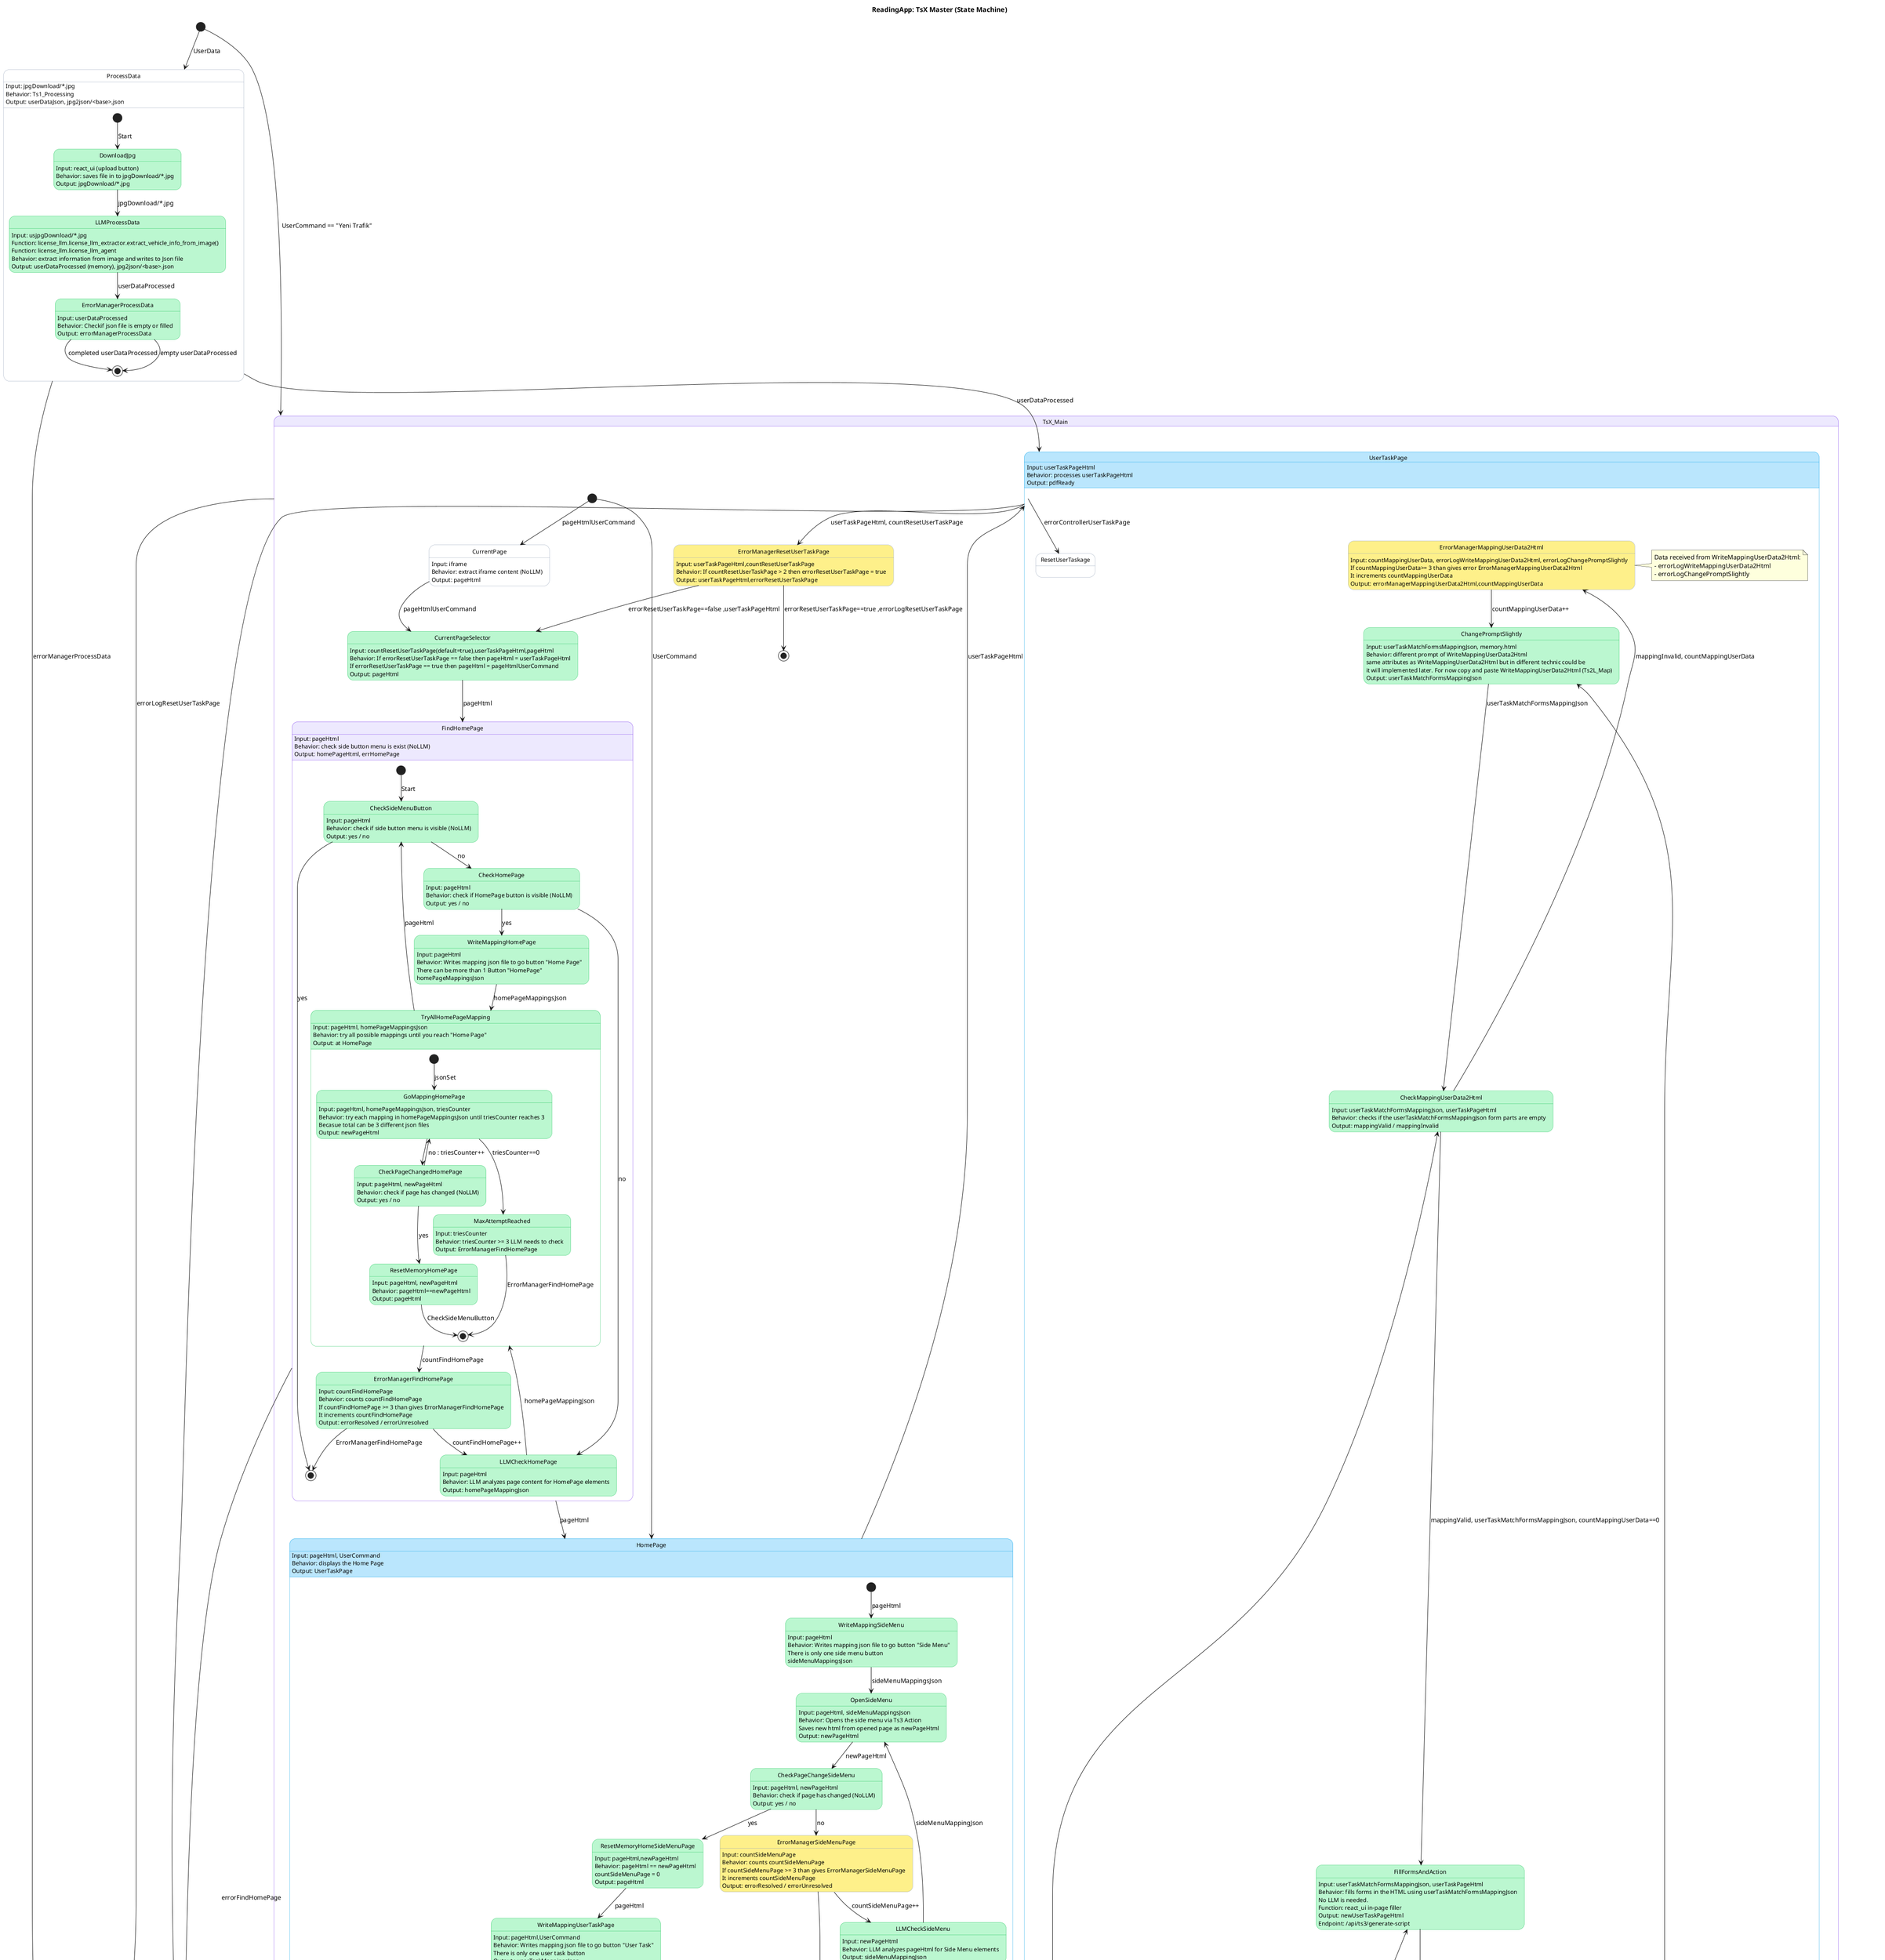 @startuml
title ReadingApp: TsX Master (State Machine)

skinparam defaultFontName "Segoe UI"
skinparam state {
  BackgroundColor White
  BorderColor #94a3b8
  FontSize 12
}

skinparam state {
  BackgroundColor<<capture>> #dbeafe
  BorderColor<<capture>> #2563eb
  BackgroundColor<<analyze>> #ccfbf1
  BorderColor<<analyze>> #14b8a6
  BackgroundColor<<write>> #dcfce7
  BorderColor<<write>> #16a34a
  BackgroundColor<<navigate>> #ede9fe
  BorderColor<<navigate>> #7c3aed
  BackgroundColor<<classify>> #ccfbf1
  BorderColor<<classify>> #14b8a6
  BackgroundColor<<map>> #dcfce7
  BorderColor<<map>> #16a34a
  BackgroundColor<<fill>> #ede9fe
  BorderColor<<fill>> #7c3aed
  BackgroundColor<<diff>> #f1f5f9
  BorderColor<<diff>> #64748b
  BackgroundColor<<detect>> #fee2e2
  BorderColor<<detect>> #ef4444
  BackgroundColor<<function>> #bbf7d0
  BorderColor<<function>> #22c55e
  BackgroundColor<<view>> #bae6fd
  BorderColor<<view>> #0ea5e9
  BackgroundColor<<error>> #fef08a
}


[*]--> TsX_Main : UserCommand == "Yeni Trafik"
[*] -->ProcessData : UserData

state ProcessData <<input>> {
  ProcessData : Input: jpgDownload/*.jpg
  ProcessData : Behavior: Ts1_Processing
  ProcessData : Output: userDataJson, jpg2json/<base>,json

  [*] --> DownloadJpg : Start

  state DownloadJpg <<function>> {
    DownloadJpg : Input: react_ui (upload button)
    DownloadJpg : Behavior: saves file in to jpgDownload/*.jpg
    DownloadJpg : Output: jpgDownload/*.jpg
  }

  DownloadJpg --> LLMProcessData : jpgDownload/*.jpg

  state LLMProcessData <<function>> {
    LLMProcessData : Input: usjpgDownload/*.jpg
    LLMProcessData : Function: license_llm.license_llm_extractor.extract_vehicle_info_from_image()
    LLMProcessData : Function: license_llm.license_llm_agent
    LLMProcessData : Behavior: extract information from image and writes to Json file
    LLMProcessData : Output: userDataProcessed (memory), jpg2json/<base>.json
  }

  state ErrorManagerProcessData <<function>> {
    ErrorManagerProcessData : Input: userDataProcessed
    ErrorManagerProcessData : Behavior: Checkif json file is empty or filled
    ErrorManagerProcessData : Output: errorManagerProcessData
  }

  ErrorManagerProcessData --> [*] : completed userDataProcessed
  ErrorManagerProcessData --> [*] : empty userDataProcessed

  LLMProcessData --> ErrorManagerProcessData : userDataProcessed

  

}

ProcessData --> TsXErrorManager : errorManagerProcessData

state TsX_Main <<navigate>> {

  [*] --> CurrentPage : pageHtmlUserCommand
  [*] --> HomePage : UserCommand

  state CurrentPage <<input>> {
    CurrentPage : Input: iframe 
    CurrentPage : Behavior: extract iframe content (NoLLM)
    CurrentPage : Output: pageHtml
  }

  CurrentPageSelector --> FindHomePage : pageHtml

  state FindHomePage <<navigate>> {
    

    

    FindHomePage : Input: pageHtml
    FindHomePage : Behavior: check side button menu is exist (NoLLM)
    FindHomePage : Output: homePageHtml, errHomePage 
      
    


    [*] --> CheckSideMenuButton : Start

    state CheckSideMenuButton <<function>> {
      CheckSideMenuButton : Input: pageHtml
      CheckSideMenuButton : Behavior: check if side button menu is visible (NoLLM)
      CheckSideMenuButton : Output: yes / no
    }

    CheckSideMenuButton --> [*] : yes
    CheckSideMenuButton --> CheckHomePage : no

    state CheckHomePage <<function>> {
      CheckHomePage : Input: pageHtml
      CheckHomePage : Behavior: check if HomePage button is visible (NoLLM)
      CheckHomePage : Output: yes / no
    }

    CheckHomePage --> WriteMappingHomePage : yes 
    CheckHomePage --> LLMCheckHomePage : no 

    state WriteMappingHomePage <<function>> {
      WriteMappingHomePage : Input: pageHtml
      WriteMappingHomePage : Behavior: Writes mapping json file to go button "Home Page"
      WriteMappingHomePage : There can be more than 1 Button "HomePage"
      WriteMappingHomePage : homePageMappingsJson
    }

    WriteMappingHomePage --> TryAllHomePageMapping : homePageMappingsJson

    state TryAllHomePageMapping <<function>> {
      TryAllHomePageMapping : Input: pageHtml, homePageMappingsJson
      TryAllHomePageMapping : Behavior: try all possible mappings until you reach "Home Page"
      TryAllHomePageMapping : Output: at HomePage

      [*] --> GoMappingHomePage : jsonSet

      state GoMappingHomePage <<function>> {
        GoMappingHomePage : Input: pageHtml, homePageMappingsJson, triesCounter
        GoMappingHomePage : Behavior: try each mapping in homePageMappingsJson until triesCounter reaches 3
        GoMappingHomePage : Becasue total can be 3 different json files
        GoMappingHomePage : Output: newPageHtml
      }

      GoMappingHomePage --> CheckPageChangedHomePage 

      state CheckPageChangedHomePage <<function>> {
        CheckPageChangedHomePage : Input: pageHtml, newPageHtml
        CheckPageChangedHomePage : Behavior: check if page has changed (NoLLM)
        CheckPageChangedHomePage : Output: yes / no
      }

      CheckPageChangedHomePage --> ResetMemoryHomePage : yes
      CheckPageChangedHomePage --> GoMappingHomePage : no : triesCounter++


      state ResetMemoryHomePage <<function>> {
        ResetMemoryHomePage : Input: pageHtml, newPageHtml
        ResetMemoryHomePage : Behavior: pageHtml==newPageHtml
        ResetMemoryHomePage : Output: pageHtml
      }

      GoMappingHomePage --> MaxAttemptReached : triesCounter==0
      state MaxAttemptReached <<function>> {
        MaxAttemptReached : Input: triesCounter
        MaxAttemptReached : Behavior: triesCounter >= 3 LLM needs to check
        MaxAttemptReached : Output: ErrorManagerFindHomePage
      }

      MaxAttemptReached --> [*] : ErrorManagerFindHomePage
      ResetMemoryHomePage --> [*] : CheckSideMenuButton
    }

    TryAllHomePageMapping --> ErrorManagerFindHomePage : countFindHomePage
    TryAllHomePageMapping --> CheckSideMenuButton :pageHtml

    state ErrorManagerFindHomePage <<function>> {
      ErrorManagerFindHomePage : Input: countFindHomePage
      ErrorManagerFindHomePage : Behavior: counts countFindHomePage
      ErrorManagerFindHomePage : If countFindHomePage >= 3 than gives ErrorManagerFindHomePage
      ErrorManagerFindHomePage : It increments countFindHomePage
      ErrorManagerFindHomePage : Output: errorResolved / errorUnresolved
    }

    ErrorManagerFindHomePage --> LLMCheckHomePage : countFindHomePage++
    ErrorManagerFindHomePage --> [*] : ErrorManagerFindHomePage

    state LLMCheckHomePage <<function>> {
      LLMCheckHomePage : Input: pageHtml
      LLMCheckHomePage : Behavior: LLM analyzes page content for HomePage elements
      LLMCheckHomePage : Output: homePageMappingJson
    }

    LLMCheckHomePage -->TryAllHomePageMapping : homePageMappingJson
  }

  FindHomePage --> HomePage : pageHtml
  FindHomePage --> TsXErrorManager : errorFindHomePage

  state HomePage <<view>> {
    HomePage : Input: pageHtml, UserCommand
    HomePage : Behavior: displays the Home Page
    HomePage : Output: UserTaskPage

    [*] --> WriteMappingSideMenu :pageHtml

    state WriteMappingSideMenu <<function>> {
      WriteMappingSideMenu : Input: pageHtml
      WriteMappingSideMenu : Behavior: Writes mapping json file to go button "Side Menu"
      WriteMappingSideMenu : There is only one side menu button
      WriteMappingSideMenu : sideMenuMappingsJson
    }

    WriteMappingSideMenu --> OpenSideMenu : sideMenuMappingsJson
    state OpenSideMenu <<function>> {
      OpenSideMenu : Input: pageHtml, sideMenuMappingsJson
      OpenSideMenu : Behavior: Opens the side menu via Ts3 Action
      OpenSideMenu : Saves new html from opened page as newPageHtml
      OpenSideMenu : Output: newPageHtml
    }

    OpenSideMenu --> CheckPageChangeSideMenu : newPageHtml

    state CheckPageChangeSideMenu <<function>> {
      CheckPageChangeSideMenu : Input: pageHtml, newPageHtml
      CheckPageChangeSideMenu : Behavior: check if page has changed (NoLLM)
      CheckPageChangeSideMenu : Output: yes / no
    }

    CheckPageChangeSideMenu --> ErrorManagerSideMenuPage : no
    CheckPageChangeSideMenu --> ResetMemoryHomeSideMenuPage : yes

    ErrorManagerSideMenuPage --> LLMCheckSideMenu : countSideMenuPage++
    ErrorManagerSideMenuPage --> [*] : ErrorManagerSideMenuPage

    state LLMCheckSideMenu <<function>> {
      LLMCheckSideMenu : Input: newPageHtml
      LLMCheckSideMenu : Behavior: LLM analyzes pageHtml for Side Menu elements
      LLMCheckSideMenu : Output: sideMenuMappingJson
    }

    LLMCheckSideMenu --> OpenSideMenu : sideMenuMappingJson
    state ErrorManagerSideMenuPage <<error>> {
      ErrorManagerSideMenuPage : Input: countSideMenuPage
      ErrorManagerSideMenuPage : Behavior: counts countSideMenuPage
      ErrorManagerSideMenuPage : If countSideMenuPage >= 3 than gives ErrorManagerSideMenuPage
      ErrorManagerSideMenuPage : It increments countSideMenuPage
      ErrorManagerSideMenuPage : Output: errorResolved / errorUnresolved
    }

    state ResetMemoryHomeSideMenuPage <<function>> {
      ResetMemoryHomeSideMenuPage : Input: pageHtml,newPageHtml
      ResetMemoryHomeSideMenuPage : Behavior: pageHtml == newPageHtml
      ResetMemoryHomeSideMenuPage : countSideMenuPage = 0
      ResetMemoryHomeSideMenuPage : Output: pageHtml
    }

    ResetMemoryHomeSideMenuPage --> WriteMappingUserTaskPage : pageHtml

    state WriteMappingUserTaskPage <<function>> {
      WriteMappingUserTaskPage : Input: pageHtml,UserCommand
      WriteMappingUserTaskPage : Behavior: Writes mapping json file to go button "User Task"
      WriteMappingUserTaskPage : There is only one user task button
      WriteMappingUserTaskPage : Output : userTaskMappingsJson
    }

    WriteMappingUserTaskPage --> OpenUserTaskPage : userTaskMappingsJson
    
    state OpenUserTaskPage <<function>> {
      OpenUserTaskPage : Input: userTaskMappingsJson
      OpenUserTaskPage : Behavior: Navigates to User Task Page with mappings using Ts3 action
      OpenUserTaskPage : Output: userTaskPageHtml
    }

    OpenUserTaskPage --> CheckPageChangeToUserCommandPage : userTaskPageHtml

    state CheckPageChangeToUserCommandPage <<function>> {
      CheckPageChangeToUserCommandPage : Input: newPageHtml
      CheckPageChangeToUserCommandPage : Behavior: checks if the page has changed (NoLLM)
      CheckPageChangeToUserCommandPage : Output: yes / no
    }

    CheckPageChangeToUserCommandPage --> ErrorManagerSideMenu2UserTaskPage : no, countSideMenu2UserTaskPage
    CheckPageChangeToUserCommandPage --> ResetMemoryUserTaskPage : yes

    state ErrorManagerSideMenu2UserTaskPage <<error>> {
      ErrorManagerSideMenu2UserTaskPage : Input: countSideMenu2UserTaskPage
      ErrorManagerSideMenu2UserTaskPage : Behavior: counts countSideMenu2UserTaskPage
      ErrorManagerSideMenu2UserTaskPage : If countSideMenu2UserTaskPage >= 3 than gives ErrorManagerSideMenu2UserTaskPage
      ErrorManagerSideMenu2UserTaskPage : It increments countSideMenu2UserTaskPage
      ErrorManagerSideMenu2UserTaskPage : Output: errorResolved / errorUnresolved
    }

    ErrorManagerSideMenu2UserTaskPage --> [*] : ErrorManagerSideMenu2UserTaskPage
    ErrorManagerSideMenu2UserTaskPage --> LLMCheckUserTaskPage : countSideMenu2UserTaskPage++
    
    state LLMCheckUserTaskPage <<function>> {
      LLMCheckUserTaskPage : Input: userTaskPageHtml
      LLMCheckUserTaskPage : Behavior: LLM analyzes userTaskPageHtml for User Task elements
      LLMCheckUserTaskPage : Output: userTaskMappingJson
    }

    LLMCheckUserTaskPage --> OpenUserTaskPage : userTaskMappingJson


    state ResetMemoryUserTaskPage <<function>> {
    ResetMemoryUserTaskPage : Input: userTaskPageHtml
    ResetMemoryUserTaskPage : Behavior: userTaskPageHtml == newUserTaskPageHtml
    ResetMemoryUserTaskPage : countSideMenu2UserTaskPage = 0
    ResetMemoryUserTaskPage : Output: userTaskPageHtml
    }
    ResetMemoryUserTaskPage --> [*] : userTaskPageHtml

  }

  HomePage --> TsXErrorManager : ErrorManagerSideMenu2UserTaskPage
  HomePage --> TsXErrorManager : errorManagerSideMenuPage
  HomePage --> UserTaskPage : userTaskPageHtml
  ProcessData --> UserTaskPage : userDataProcessed

  state UserTaskPage <<view>> {
      UserTaskPage : Input: userTaskPageHtml
      UserTaskPage : Behavior: processes userTaskPageHtml
      UserTaskPage : Output: pdfReady

      [*] --> CaptureUserTaskPageHtml : userTaskPageHtml
      [*] --> WriteMappingUserData2Html : userDataProcessed

      state ErrorUserTaskPageHtml <<error>> {
          ErrorUserTaskPageHtml : Input: errorUserTaskPageHtml, errorLogUserTaskPageHtml
          ErrorUserTaskPageHtml : Behavior: handles errors in userTaskPageHtml
          ErrorUserTaskPageHtml : Output: errorResolved / errorUnresolved
      }

      ErrorUserTaskPageHtml --> [*] : errorUserTaskPageHtml, errorLogUserTaskPageHtml

      state CaptureUserTaskPageHtml <<function>> {
          CaptureUserTaskPageHtml : Input: userTaskPageHtml
          CaptureUserTaskPageHtml : Behavior: captures HTML from userTaskPageHtml (TsW_Capture)
          CaptureUserTaskPageHtml : Function: webbot.test_webbot_html_mapping.readWebPage()
          CaptureUserTaskPageHtml : Output: memory.html,webbot2html/page.html, errorUserTaskPageHtml
      }

      CaptureUserTaskPageHtml --> ErrorUserTaskPageHtml : errorUserTaskPageHtml, errorLogUserTaskPageHtml
      CaptureUserTaskPageHtml --> WriteMappingUserData2Html : memory.html,webbot2html/page.html

      state WriteMappingUserData2Html <<function>> {
          WriteMappingUserData2Html : Input: memory.html,userDataProcessed (oldname ruhsat_json)
          WriteMappingUserData2Html : Behavior: Check what information you have from userDataProcessed json file
          WriteMappingUserData2Html : match with the memory.html (forms spaces) and creates mapping file (Ts2L_Map)
          WriteMappingUserData2Html : It als finds action button after Ts3 fill all the forms need to go next page
          WriteMappingUserData2Html : If there is no form to be filled, then it means you are in the last page
          WriteMappingUserData2Html : then it should be in last stage and needs to map action to "policeyi olustur"
          WriteMappingUserData2Html : Function: license_llm.pageread_llm.map_json_to_html_fields()
          WriteMappingUserData2Html : Output: userTaskMatchFormsMappingJson ,lastStep(boolean) , json2mapping/<base>_mapping.json 
          WriteMappingUserData2Html : Memory : mapping (object in memory_store)
      }

      WriteMappingUserData2Html --> CheckMappingUserData2Html : userTaskMatchFormsMappingJson, lastStep==false
      WriteMappingUserData2Html --> FillFormsAndAction : userTaskMatchFormsMappingJson, lastStep==true
      

      state CheckMappingUserData2Html <<function>> {
          CheckMappingUserData2Html : Input: userTaskMatchFormsMappingJson, userTaskPageHtml
          CheckMappingUserData2Html : Behavior: checks if the userTaskMatchFormsMappingJson form parts are empty
          CheckMappingUserData2Html : Output: mappingValid / mappingInvalid
      }

      CheckMappingUserData2Html --> FillFormsAndAction :mappingValid, userTaskMatchFormsMappingJson, countMappingUserData==0
      CheckMappingUserData2Html --> ErrorManagerMappingUserData2Html :mappingInvalid, countMappingUserData

      state ErrorManagerMappingUserData2Html <<error>> {
          ErrorManagerMappingUserData2Html : Input: countMappingUserData, errorLogWriteMappingUserData2Html, errorLogChangePromptSlightly
          ErrorManagerMappingUserData2Html: If countMappingUserData>= 3 than gives error ErrorManagerMappingUserData2Html
          ErrorManagerMappingUserData2Html :It increments countMappingUserData
          ErrorManagerMappingUserData2Html : Output: errorManagerMappingUserData2Html,countMappingUserData
      }

      note right of ErrorManagerMappingUserData2Html
        Data received from WriteMappingUserData2Html:
        - errorLogWriteMappingUserData2Html
        - errorLogChangePromptSlightly
      end note

      ErrorManagerMappingUserData2Html --> ChangePromptSlightly : countMappingUserData++

      state ChangePromptSlightly <<function>> {
          ChangePromptSlightly : Input: userTaskMatchFormsMappingJson, memory.html
          ChangePromptSlightly : Behavior: different prompt of WriteMappingUserData2Html
          ChangePromptSlightly: same attributes as WriteMappingUserData2Html but in different technic could be
          ChangePromptSlightly: it will implemented later. For now copy and paste WriteMappingUserData2Html (Ts2L_Map)
          ChangePromptSlightly : Output: userTaskMatchFormsMappingJson
      }

      ChangePromptSlightly --> CheckMappingUserData2Html : userTaskMatchFormsMappingJson
      
      state FillFormsAndAction <<function>> {
          FillFormsAndAction : Input: userTaskMatchFormsMappingJson, userTaskPageHtml
          FillFormsAndAction : Behavior: fills forms in the HTML using userTaskMatchFormsMappingJson
          FillFormsAndAction : No LLM is needed. 
          FillFormsAndAction : Function: react_ui in-page filler
          FillFormsAndAction : Output: newUserTaskPageHtml
          FillFormsAndAction : Endpoint: /api/ts3/generate-script
      }

      FillFormsAndAction --> CheckPageChangedUserTaskPage : newUserTaskPageHtml

      state CheckPageChangedUserTaskPage <<function>> {
          CheckPageChangedUserTaskPage : Input: newUserTaskPageHtml,userTaskPageHtml
          CheckPageChangedUserTaskPage : Behavior: compare newUserTaskPageHtml with userTaskPageHtml
          CheckPageChangedUserTaskPage : Output: pageChanged / pageUnchanged
      }

      CheckPageChangedUserTaskPage --> ErrorManagerUserTaskPageNoChange : countChangedUserTaskPage

      CheckPageChangedUserTaskPage --> ResetUrlUserTaskPage : pageUnchanged, countChangedUserTaskPage ==0
      ResetUrlUserTaskPage --> CheckPdfReady : userTaskPageHtml

      state ResetUrlUserTaskPage <<function>> {
          ResetUrlUserTaskPage : Input: newUserTaskPageHtml
          ResetUrlUserTaskPage : Behavior: userTaskPageHtml = newUserTaskPageHtml
          ResetUrlUserTaskPage : Output: userTaskPageHtml
      }

      state ErrorManagerUserTaskPageNoChange <<error>> {
          ErrorManagerUserTaskPageNoChange : Input: countChangedUserTaskPage
          ErrorManagerUserTaskPageNoChange: If countChangedUserTaskPage>= 3 than gives error ErrorManagerUserTaskPageNoChange
          ErrorManagerUserTaskPageNoChange :It increments countChangedUserTaskPage
          ErrorManagerUserTaskPageNoChange : Behavior: handles errors when no change is detected
          ErrorManagerUserTaskPageNoChange : Output: errorManagerUserTaskPageNoChange / countChangedUserTaskPage
      }
      note left of ErrorManagerUserTaskPageNoChange
        Data received from FillFormsAndAction:
        - errorLogFillFormsAndAction
      end note

      ErrorManagerUserTaskPageNoChange --> ChangePromptSlightly

      state CheckPdfReady <<function>> {
          CheckPdfReady : Input: newUserTaskPageHtml
          CheckPdfReady : Behavior: checks if the PDF is ready for download
          CheckPdfReady : Output: pdfReady / pdfNotReady
      }

      CheckPdfReady --> [*] : pdfReady
      CheckPdfReady --> ControllerUserTaskPage : pdfNotReady,countUserTaskPage

      state ControllerUserTaskPage <<function>> {
          ControllerUserTaskPage : Input: userTaskPageHtml
          ControllerUserTaskPage : Behavior: controls the user task page
          ControllerUserTaskPage : countUserTaskPage >= 5 (max could be 5 page)
          ControllerUserTaskPage :if countUserTaskPage>5 then should errorControllerUserTaskPage == true
          ControllerUserTaskPage :(after 5 page should be "police olustur")
          ControllerUserTaskPage : Output: userTaskPageHtml
      }
      ControllerUserTaskPage --> WriteMappingUserData2Html : errorControllerUserTaskPage=false, countUserTaskPage++
      ControllerUserTaskPage --> ErrorControllerUserTaskPage : errorControllerUserTaskPage=true

      state ErrorControllerUserTaskPage <<error>> {
          ErrorControllerUserTaskPage : Input: errorControllerUserTaskPage
          ErrorControllerUserTaskPage : Behavior: handles errors specific to the controller
          ErrorControllerUserTaskPage : later could be improved to process more error logs
          ErrorControllerUserTaskPage : Output: errorControllerUserTaskPage
      }
      ErrorControllerUserTaskPage --> [*] : errorControllerUserTaskPage

      
      UserTaskPage --> ResetUserTaskage : errorControllerUserTaskPage
  }

  UserTaskPage --> TsXErrorManager
  UserTaskPage --> ErrorManagerResetUserTaskPage : userTaskPageHtml, countResetUserTaskPage

  state ErrorManagerResetUserTaskPage <<error>> {
      ErrorManagerResetUserTaskPage : Input: userTaskPageHtml,countResetUserTaskPage
      ErrorManagerResetUserTaskPage : Behavior: If countResetUserTaskPage > 2 then errorResetUserTaskPage = true
      ErrorManagerResetUserTaskPage : Output: userTaskPageHtml,errorResetUserTaskPage
  }

  ErrorManagerResetUserTaskPage --> CurrentPageSelector :errorResetUserTaskPage==false ,userTaskPageHtml
  ErrorManagerResetUserTaskPage --> [*] : errorResetUserTaskPage==true ,errorLogResetUserTaskPage

  CurrentPage --> CurrentPageSelector : pageHtmlUserCommand

  state CurrentPageSelector <<function>> {
      CurrentPageSelector : Input: countResetUserTaskPage(default=true),userTaskPageHtml,pageHtml
      CurrentPageSelector : Behavior: If errorResetUserTaskPage == false then pageHtml = userTaskPageHtml
      CurrentPageSelector: If errorResetUserTaskPage == true then pageHtml = pageHtmlUserCommand
      CurrentPageSelector : Output: pageHtml
  }

  TsX_Main --> TsXErrorManager : errorLogResetUserTaskPage
  state TsXErrorManager <<error>> {
      TsXErrorManager : Input: errorContext
      TsXErrorManager : Behavior: handles errors specific to TSX
      TsXErrorManager : Output: errorResolved / errorUnresolved
  }


  

  

}




@enduml
